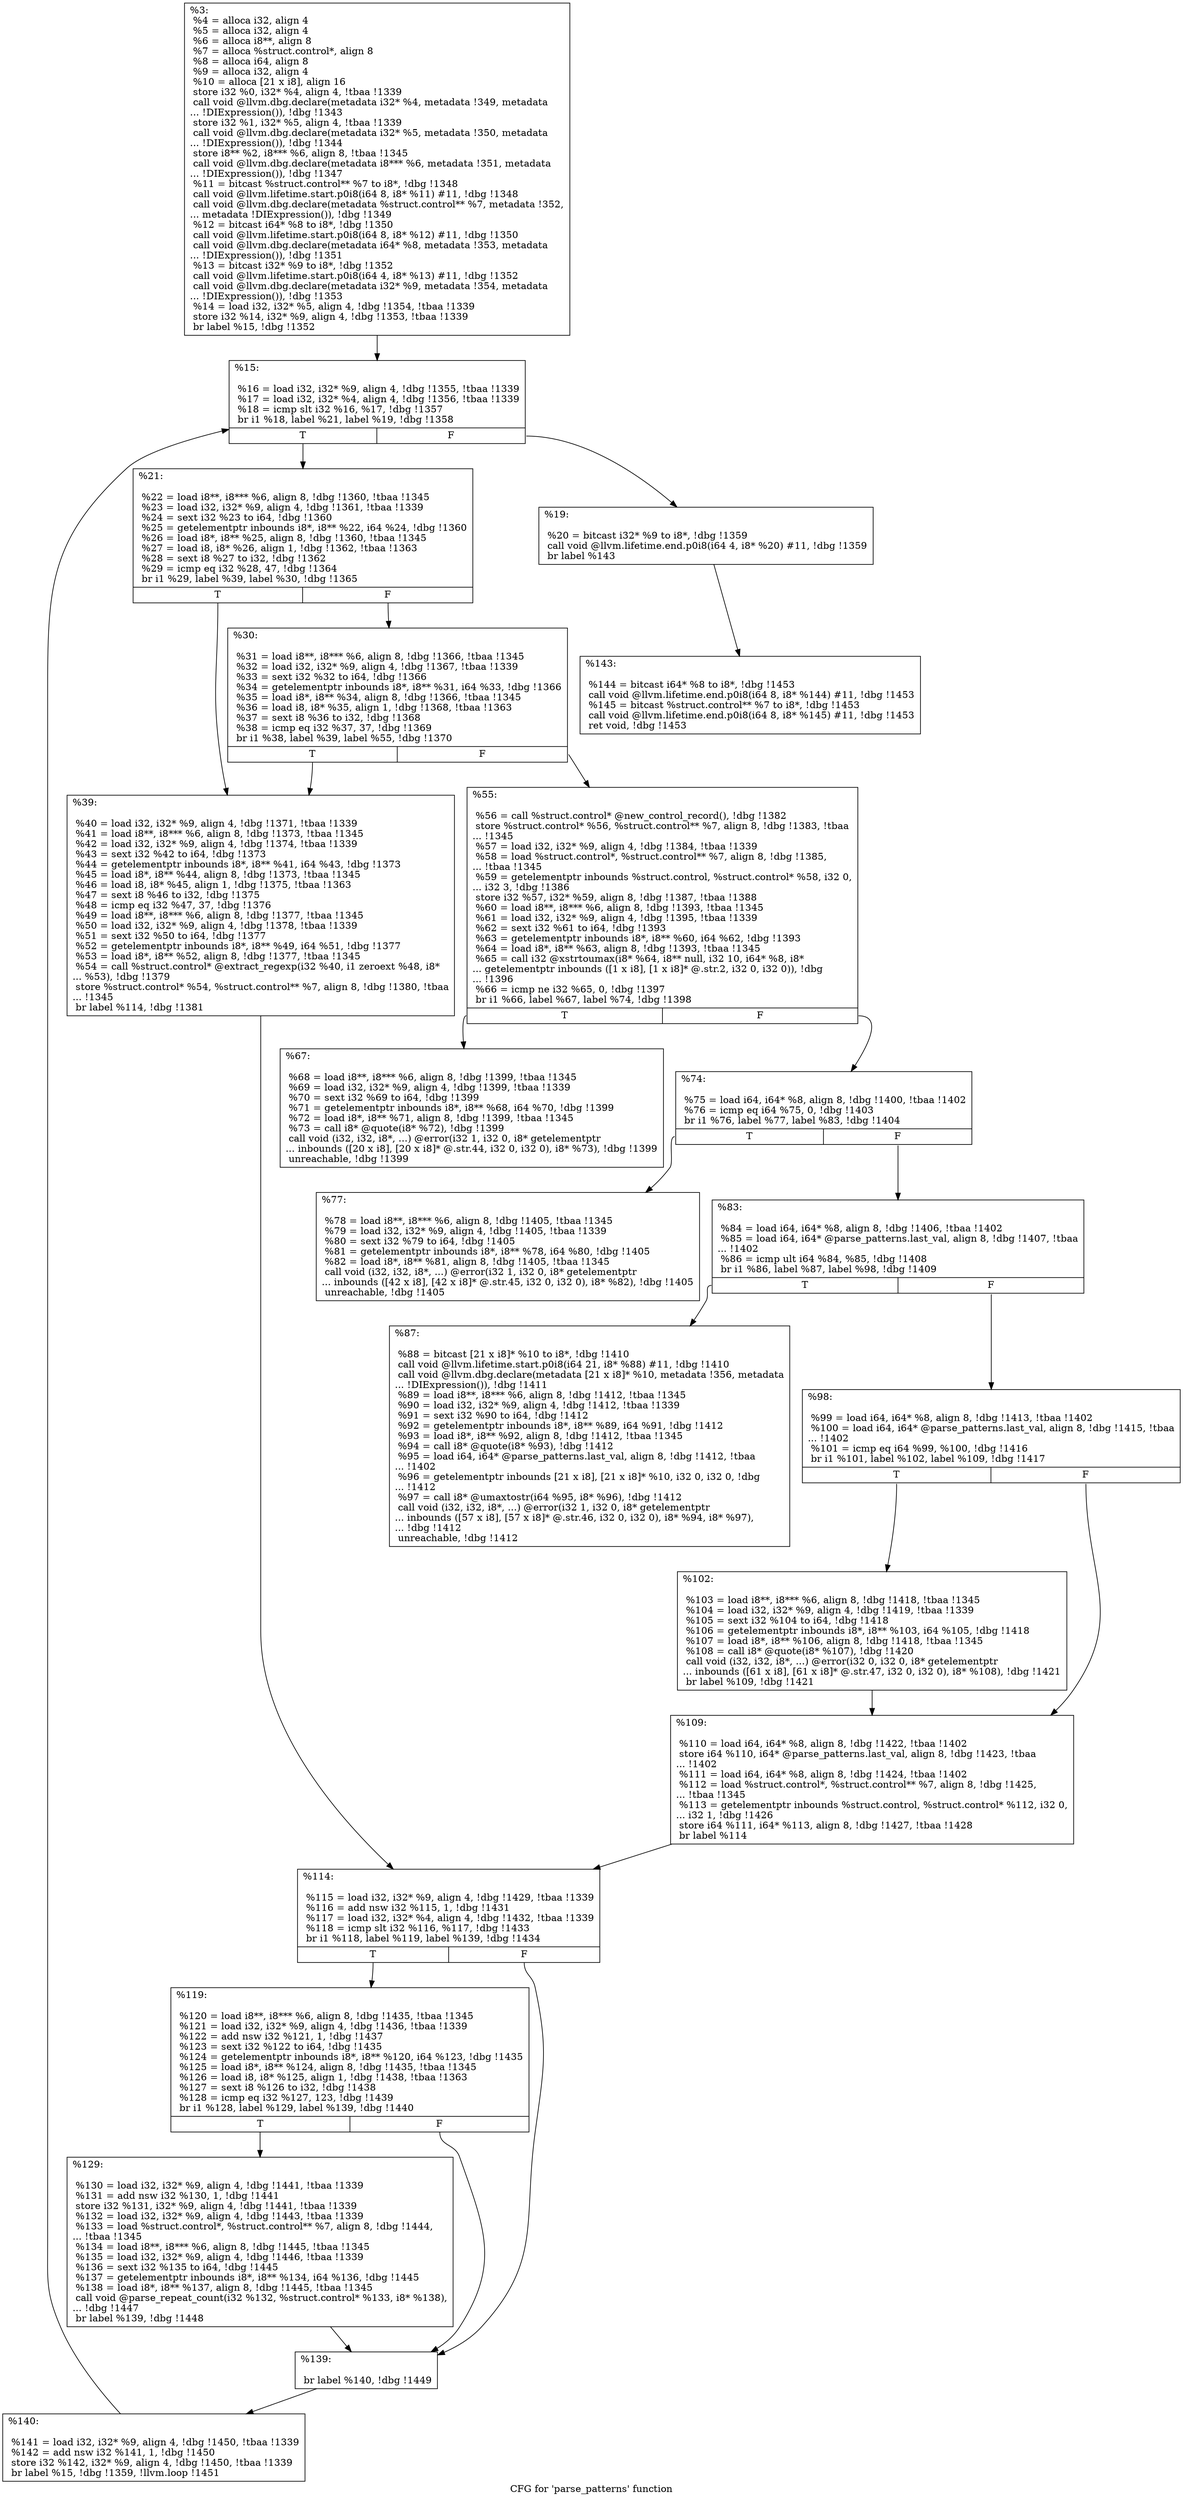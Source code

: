 digraph "CFG for 'parse_patterns' function" {
	label="CFG for 'parse_patterns' function";

	Node0x1325870 [shape=record,label="{%3:\l  %4 = alloca i32, align 4\l  %5 = alloca i32, align 4\l  %6 = alloca i8**, align 8\l  %7 = alloca %struct.control*, align 8\l  %8 = alloca i64, align 8\l  %9 = alloca i32, align 4\l  %10 = alloca [21 x i8], align 16\l  store i32 %0, i32* %4, align 4, !tbaa !1339\l  call void @llvm.dbg.declare(metadata i32* %4, metadata !349, metadata\l... !DIExpression()), !dbg !1343\l  store i32 %1, i32* %5, align 4, !tbaa !1339\l  call void @llvm.dbg.declare(metadata i32* %5, metadata !350, metadata\l... !DIExpression()), !dbg !1344\l  store i8** %2, i8*** %6, align 8, !tbaa !1345\l  call void @llvm.dbg.declare(metadata i8*** %6, metadata !351, metadata\l... !DIExpression()), !dbg !1347\l  %11 = bitcast %struct.control** %7 to i8*, !dbg !1348\l  call void @llvm.lifetime.start.p0i8(i64 8, i8* %11) #11, !dbg !1348\l  call void @llvm.dbg.declare(metadata %struct.control** %7, metadata !352,\l... metadata !DIExpression()), !dbg !1349\l  %12 = bitcast i64* %8 to i8*, !dbg !1350\l  call void @llvm.lifetime.start.p0i8(i64 8, i8* %12) #11, !dbg !1350\l  call void @llvm.dbg.declare(metadata i64* %8, metadata !353, metadata\l... !DIExpression()), !dbg !1351\l  %13 = bitcast i32* %9 to i8*, !dbg !1352\l  call void @llvm.lifetime.start.p0i8(i64 4, i8* %13) #11, !dbg !1352\l  call void @llvm.dbg.declare(metadata i32* %9, metadata !354, metadata\l... !DIExpression()), !dbg !1353\l  %14 = load i32, i32* %5, align 4, !dbg !1354, !tbaa !1339\l  store i32 %14, i32* %9, align 4, !dbg !1353, !tbaa !1339\l  br label %15, !dbg !1352\l}"];
	Node0x1325870 -> Node0x13266e0;
	Node0x13266e0 [shape=record,label="{%15:\l\l  %16 = load i32, i32* %9, align 4, !dbg !1355, !tbaa !1339\l  %17 = load i32, i32* %4, align 4, !dbg !1356, !tbaa !1339\l  %18 = icmp slt i32 %16, %17, !dbg !1357\l  br i1 %18, label %21, label %19, !dbg !1358\l|{<s0>T|<s1>F}}"];
	Node0x13266e0:s0 -> Node0x1326780;
	Node0x13266e0:s1 -> Node0x1326730;
	Node0x1326730 [shape=record,label="{%19:\l\l  %20 = bitcast i32* %9 to i8*, !dbg !1359\l  call void @llvm.lifetime.end.p0i8(i64 4, i8* %20) #11, !dbg !1359\l  br label %143\l}"];
	Node0x1326730 -> Node0x1326cd0;
	Node0x1326780 [shape=record,label="{%21:\l\l  %22 = load i8**, i8*** %6, align 8, !dbg !1360, !tbaa !1345\l  %23 = load i32, i32* %9, align 4, !dbg !1361, !tbaa !1339\l  %24 = sext i32 %23 to i64, !dbg !1360\l  %25 = getelementptr inbounds i8*, i8** %22, i64 %24, !dbg !1360\l  %26 = load i8*, i8** %25, align 8, !dbg !1360, !tbaa !1345\l  %27 = load i8, i8* %26, align 1, !dbg !1362, !tbaa !1363\l  %28 = sext i8 %27 to i32, !dbg !1362\l  %29 = icmp eq i32 %28, 47, !dbg !1364\l  br i1 %29, label %39, label %30, !dbg !1365\l|{<s0>T|<s1>F}}"];
	Node0x1326780:s0 -> Node0x1326820;
	Node0x1326780:s1 -> Node0x13267d0;
	Node0x13267d0 [shape=record,label="{%30:\l\l  %31 = load i8**, i8*** %6, align 8, !dbg !1366, !tbaa !1345\l  %32 = load i32, i32* %9, align 4, !dbg !1367, !tbaa !1339\l  %33 = sext i32 %32 to i64, !dbg !1366\l  %34 = getelementptr inbounds i8*, i8** %31, i64 %33, !dbg !1366\l  %35 = load i8*, i8** %34, align 8, !dbg !1366, !tbaa !1345\l  %36 = load i8, i8* %35, align 1, !dbg !1368, !tbaa !1363\l  %37 = sext i8 %36 to i32, !dbg !1368\l  %38 = icmp eq i32 %37, 37, !dbg !1369\l  br i1 %38, label %39, label %55, !dbg !1370\l|{<s0>T|<s1>F}}"];
	Node0x13267d0:s0 -> Node0x1326820;
	Node0x13267d0:s1 -> Node0x1326870;
	Node0x1326820 [shape=record,label="{%39:\l\l  %40 = load i32, i32* %9, align 4, !dbg !1371, !tbaa !1339\l  %41 = load i8**, i8*** %6, align 8, !dbg !1373, !tbaa !1345\l  %42 = load i32, i32* %9, align 4, !dbg !1374, !tbaa !1339\l  %43 = sext i32 %42 to i64, !dbg !1373\l  %44 = getelementptr inbounds i8*, i8** %41, i64 %43, !dbg !1373\l  %45 = load i8*, i8** %44, align 8, !dbg !1373, !tbaa !1345\l  %46 = load i8, i8* %45, align 1, !dbg !1375, !tbaa !1363\l  %47 = sext i8 %46 to i32, !dbg !1375\l  %48 = icmp eq i32 %47, 37, !dbg !1376\l  %49 = load i8**, i8*** %6, align 8, !dbg !1377, !tbaa !1345\l  %50 = load i32, i32* %9, align 4, !dbg !1378, !tbaa !1339\l  %51 = sext i32 %50 to i64, !dbg !1377\l  %52 = getelementptr inbounds i8*, i8** %49, i64 %51, !dbg !1377\l  %53 = load i8*, i8** %52, align 8, !dbg !1377, !tbaa !1345\l  %54 = call %struct.control* @extract_regexp(i32 %40, i1 zeroext %48, i8*\l... %53), !dbg !1379\l  store %struct.control* %54, %struct.control** %7, align 8, !dbg !1380, !tbaa\l... !1345\l  br label %114, !dbg !1381\l}"];
	Node0x1326820 -> Node0x1326b40;
	Node0x1326870 [shape=record,label="{%55:\l\l  %56 = call %struct.control* @new_control_record(), !dbg !1382\l  store %struct.control* %56, %struct.control** %7, align 8, !dbg !1383, !tbaa\l... !1345\l  %57 = load i32, i32* %9, align 4, !dbg !1384, !tbaa !1339\l  %58 = load %struct.control*, %struct.control** %7, align 8, !dbg !1385,\l... !tbaa !1345\l  %59 = getelementptr inbounds %struct.control, %struct.control* %58, i32 0,\l... i32 3, !dbg !1386\l  store i32 %57, i32* %59, align 8, !dbg !1387, !tbaa !1388\l  %60 = load i8**, i8*** %6, align 8, !dbg !1393, !tbaa !1345\l  %61 = load i32, i32* %9, align 4, !dbg !1395, !tbaa !1339\l  %62 = sext i32 %61 to i64, !dbg !1393\l  %63 = getelementptr inbounds i8*, i8** %60, i64 %62, !dbg !1393\l  %64 = load i8*, i8** %63, align 8, !dbg !1393, !tbaa !1345\l  %65 = call i32 @xstrtoumax(i8* %64, i8** null, i32 10, i64* %8, i8*\l... getelementptr inbounds ([1 x i8], [1 x i8]* @.str.2, i32 0, i32 0)), !dbg\l... !1396\l  %66 = icmp ne i32 %65, 0, !dbg !1397\l  br i1 %66, label %67, label %74, !dbg !1398\l|{<s0>T|<s1>F}}"];
	Node0x1326870:s0 -> Node0x13268c0;
	Node0x1326870:s1 -> Node0x1326910;
	Node0x13268c0 [shape=record,label="{%67:\l\l  %68 = load i8**, i8*** %6, align 8, !dbg !1399, !tbaa !1345\l  %69 = load i32, i32* %9, align 4, !dbg !1399, !tbaa !1339\l  %70 = sext i32 %69 to i64, !dbg !1399\l  %71 = getelementptr inbounds i8*, i8** %68, i64 %70, !dbg !1399\l  %72 = load i8*, i8** %71, align 8, !dbg !1399, !tbaa !1345\l  %73 = call i8* @quote(i8* %72), !dbg !1399\l  call void (i32, i32, i8*, ...) @error(i32 1, i32 0, i8* getelementptr\l... inbounds ([20 x i8], [20 x i8]* @.str.44, i32 0, i32 0), i8* %73), !dbg !1399\l  unreachable, !dbg !1399\l}"];
	Node0x1326910 [shape=record,label="{%74:\l\l  %75 = load i64, i64* %8, align 8, !dbg !1400, !tbaa !1402\l  %76 = icmp eq i64 %75, 0, !dbg !1403\l  br i1 %76, label %77, label %83, !dbg !1404\l|{<s0>T|<s1>F}}"];
	Node0x1326910:s0 -> Node0x1326960;
	Node0x1326910:s1 -> Node0x13269b0;
	Node0x1326960 [shape=record,label="{%77:\l\l  %78 = load i8**, i8*** %6, align 8, !dbg !1405, !tbaa !1345\l  %79 = load i32, i32* %9, align 4, !dbg !1405, !tbaa !1339\l  %80 = sext i32 %79 to i64, !dbg !1405\l  %81 = getelementptr inbounds i8*, i8** %78, i64 %80, !dbg !1405\l  %82 = load i8*, i8** %81, align 8, !dbg !1405, !tbaa !1345\l  call void (i32, i32, i8*, ...) @error(i32 1, i32 0, i8* getelementptr\l... inbounds ([42 x i8], [42 x i8]* @.str.45, i32 0, i32 0), i8* %82), !dbg !1405\l  unreachable, !dbg !1405\l}"];
	Node0x13269b0 [shape=record,label="{%83:\l\l  %84 = load i64, i64* %8, align 8, !dbg !1406, !tbaa !1402\l  %85 = load i64, i64* @parse_patterns.last_val, align 8, !dbg !1407, !tbaa\l... !1402\l  %86 = icmp ult i64 %84, %85, !dbg !1408\l  br i1 %86, label %87, label %98, !dbg !1409\l|{<s0>T|<s1>F}}"];
	Node0x13269b0:s0 -> Node0x1326a00;
	Node0x13269b0:s1 -> Node0x1326a50;
	Node0x1326a00 [shape=record,label="{%87:\l\l  %88 = bitcast [21 x i8]* %10 to i8*, !dbg !1410\l  call void @llvm.lifetime.start.p0i8(i64 21, i8* %88) #11, !dbg !1410\l  call void @llvm.dbg.declare(metadata [21 x i8]* %10, metadata !356, metadata\l... !DIExpression()), !dbg !1411\l  %89 = load i8**, i8*** %6, align 8, !dbg !1412, !tbaa !1345\l  %90 = load i32, i32* %9, align 4, !dbg !1412, !tbaa !1339\l  %91 = sext i32 %90 to i64, !dbg !1412\l  %92 = getelementptr inbounds i8*, i8** %89, i64 %91, !dbg !1412\l  %93 = load i8*, i8** %92, align 8, !dbg !1412, !tbaa !1345\l  %94 = call i8* @quote(i8* %93), !dbg !1412\l  %95 = load i64, i64* @parse_patterns.last_val, align 8, !dbg !1412, !tbaa\l... !1402\l  %96 = getelementptr inbounds [21 x i8], [21 x i8]* %10, i32 0, i32 0, !dbg\l... !1412\l  %97 = call i8* @umaxtostr(i64 %95, i8* %96), !dbg !1412\l  call void (i32, i32, i8*, ...) @error(i32 1, i32 0, i8* getelementptr\l... inbounds ([57 x i8], [57 x i8]* @.str.46, i32 0, i32 0), i8* %94, i8* %97),\l... !dbg !1412\l  unreachable, !dbg !1412\l}"];
	Node0x1326a50 [shape=record,label="{%98:\l\l  %99 = load i64, i64* %8, align 8, !dbg !1413, !tbaa !1402\l  %100 = load i64, i64* @parse_patterns.last_val, align 8, !dbg !1415, !tbaa\l... !1402\l  %101 = icmp eq i64 %99, %100, !dbg !1416\l  br i1 %101, label %102, label %109, !dbg !1417\l|{<s0>T|<s1>F}}"];
	Node0x1326a50:s0 -> Node0x1326aa0;
	Node0x1326a50:s1 -> Node0x1326af0;
	Node0x1326aa0 [shape=record,label="{%102:\l\l  %103 = load i8**, i8*** %6, align 8, !dbg !1418, !tbaa !1345\l  %104 = load i32, i32* %9, align 4, !dbg !1419, !tbaa !1339\l  %105 = sext i32 %104 to i64, !dbg !1418\l  %106 = getelementptr inbounds i8*, i8** %103, i64 %105, !dbg !1418\l  %107 = load i8*, i8** %106, align 8, !dbg !1418, !tbaa !1345\l  %108 = call i8* @quote(i8* %107), !dbg !1420\l  call void (i32, i32, i8*, ...) @error(i32 0, i32 0, i8* getelementptr\l... inbounds ([61 x i8], [61 x i8]* @.str.47, i32 0, i32 0), i8* %108), !dbg !1421\l  br label %109, !dbg !1421\l}"];
	Node0x1326aa0 -> Node0x1326af0;
	Node0x1326af0 [shape=record,label="{%109:\l\l  %110 = load i64, i64* %8, align 8, !dbg !1422, !tbaa !1402\l  store i64 %110, i64* @parse_patterns.last_val, align 8, !dbg !1423, !tbaa\l... !1402\l  %111 = load i64, i64* %8, align 8, !dbg !1424, !tbaa !1402\l  %112 = load %struct.control*, %struct.control** %7, align 8, !dbg !1425,\l... !tbaa !1345\l  %113 = getelementptr inbounds %struct.control, %struct.control* %112, i32 0,\l... i32 1, !dbg !1426\l  store i64 %111, i64* %113, align 8, !dbg !1427, !tbaa !1428\l  br label %114\l}"];
	Node0x1326af0 -> Node0x1326b40;
	Node0x1326b40 [shape=record,label="{%114:\l\l  %115 = load i32, i32* %9, align 4, !dbg !1429, !tbaa !1339\l  %116 = add nsw i32 %115, 1, !dbg !1431\l  %117 = load i32, i32* %4, align 4, !dbg !1432, !tbaa !1339\l  %118 = icmp slt i32 %116, %117, !dbg !1433\l  br i1 %118, label %119, label %139, !dbg !1434\l|{<s0>T|<s1>F}}"];
	Node0x1326b40:s0 -> Node0x1326b90;
	Node0x1326b40:s1 -> Node0x1326c30;
	Node0x1326b90 [shape=record,label="{%119:\l\l  %120 = load i8**, i8*** %6, align 8, !dbg !1435, !tbaa !1345\l  %121 = load i32, i32* %9, align 4, !dbg !1436, !tbaa !1339\l  %122 = add nsw i32 %121, 1, !dbg !1437\l  %123 = sext i32 %122 to i64, !dbg !1435\l  %124 = getelementptr inbounds i8*, i8** %120, i64 %123, !dbg !1435\l  %125 = load i8*, i8** %124, align 8, !dbg !1435, !tbaa !1345\l  %126 = load i8, i8* %125, align 1, !dbg !1438, !tbaa !1363\l  %127 = sext i8 %126 to i32, !dbg !1438\l  %128 = icmp eq i32 %127, 123, !dbg !1439\l  br i1 %128, label %129, label %139, !dbg !1440\l|{<s0>T|<s1>F}}"];
	Node0x1326b90:s0 -> Node0x1326be0;
	Node0x1326b90:s1 -> Node0x1326c30;
	Node0x1326be0 [shape=record,label="{%129:\l\l  %130 = load i32, i32* %9, align 4, !dbg !1441, !tbaa !1339\l  %131 = add nsw i32 %130, 1, !dbg !1441\l  store i32 %131, i32* %9, align 4, !dbg !1441, !tbaa !1339\l  %132 = load i32, i32* %9, align 4, !dbg !1443, !tbaa !1339\l  %133 = load %struct.control*, %struct.control** %7, align 8, !dbg !1444,\l... !tbaa !1345\l  %134 = load i8**, i8*** %6, align 8, !dbg !1445, !tbaa !1345\l  %135 = load i32, i32* %9, align 4, !dbg !1446, !tbaa !1339\l  %136 = sext i32 %135 to i64, !dbg !1445\l  %137 = getelementptr inbounds i8*, i8** %134, i64 %136, !dbg !1445\l  %138 = load i8*, i8** %137, align 8, !dbg !1445, !tbaa !1345\l  call void @parse_repeat_count(i32 %132, %struct.control* %133, i8* %138),\l... !dbg !1447\l  br label %139, !dbg !1448\l}"];
	Node0x1326be0 -> Node0x1326c30;
	Node0x1326c30 [shape=record,label="{%139:\l\l  br label %140, !dbg !1449\l}"];
	Node0x1326c30 -> Node0x1326c80;
	Node0x1326c80 [shape=record,label="{%140:\l\l  %141 = load i32, i32* %9, align 4, !dbg !1450, !tbaa !1339\l  %142 = add nsw i32 %141, 1, !dbg !1450\l  store i32 %142, i32* %9, align 4, !dbg !1450, !tbaa !1339\l  br label %15, !dbg !1359, !llvm.loop !1451\l}"];
	Node0x1326c80 -> Node0x13266e0;
	Node0x1326cd0 [shape=record,label="{%143:\l\l  %144 = bitcast i64* %8 to i8*, !dbg !1453\l  call void @llvm.lifetime.end.p0i8(i64 8, i8* %144) #11, !dbg !1453\l  %145 = bitcast %struct.control** %7 to i8*, !dbg !1453\l  call void @llvm.lifetime.end.p0i8(i64 8, i8* %145) #11, !dbg !1453\l  ret void, !dbg !1453\l}"];
}
